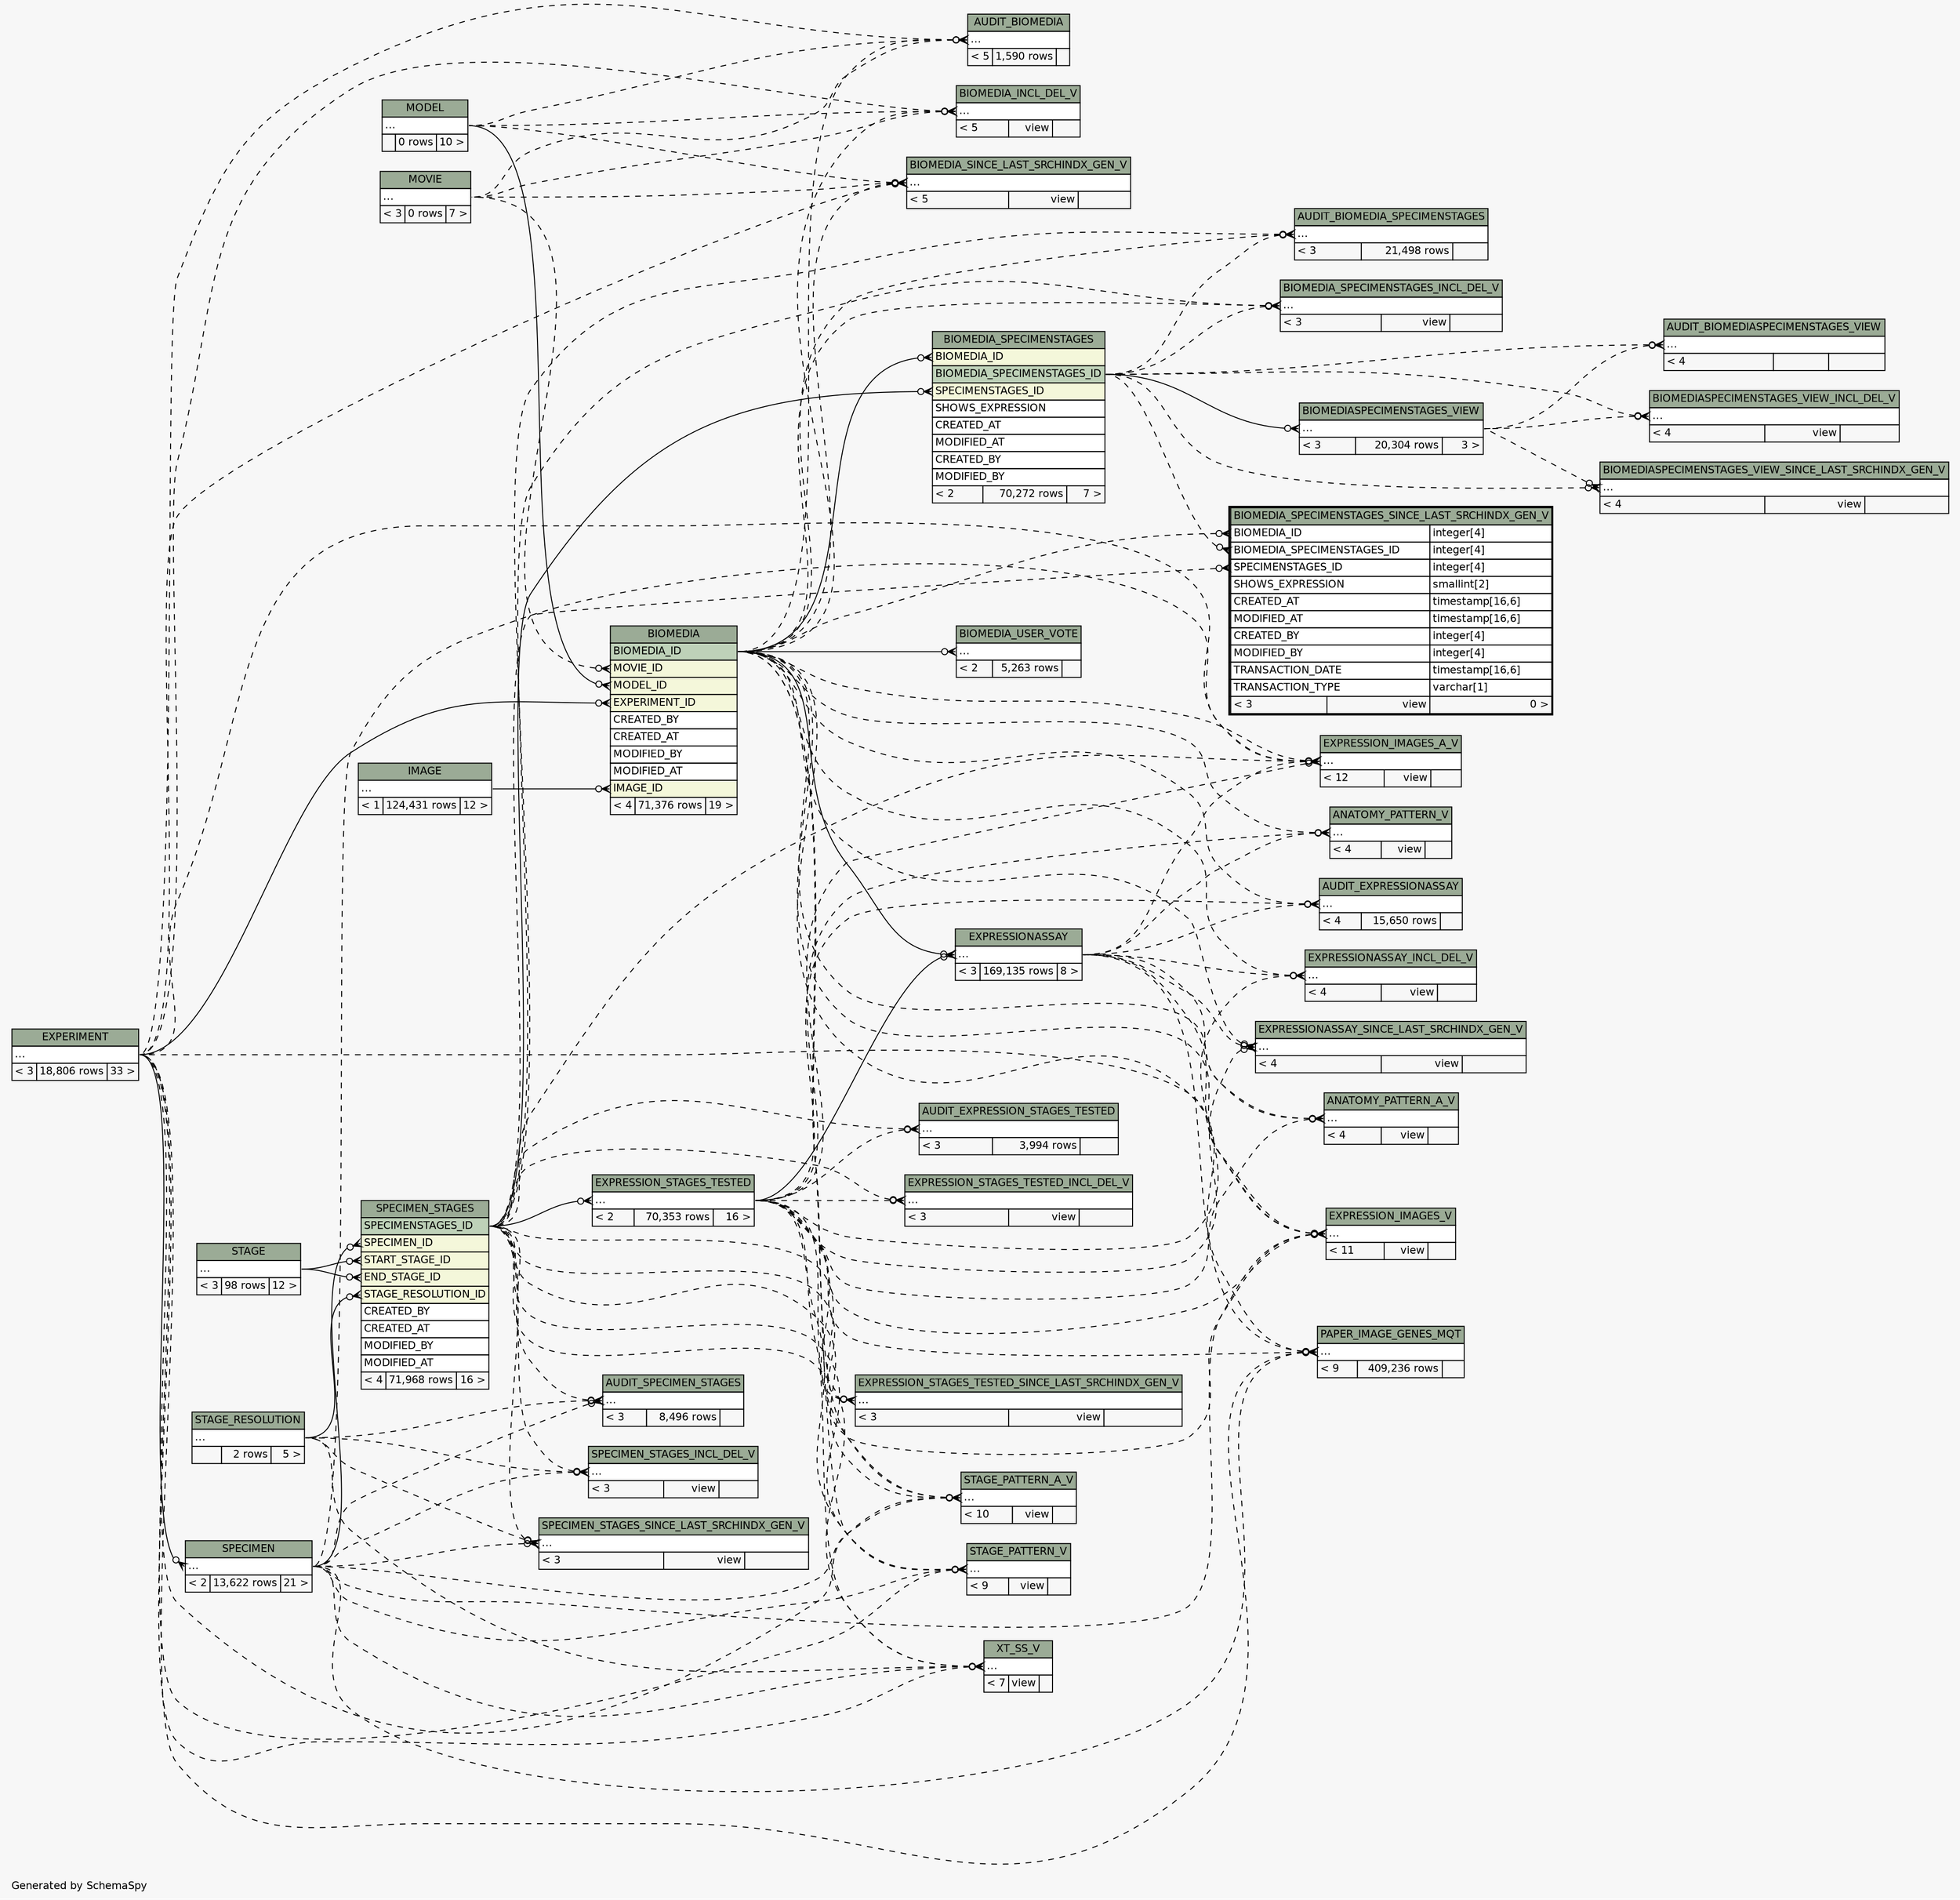 // dot 2.38.0 on Windows 10 10.0
// SchemaSpy rev Unknown
digraph "impliedTwoDegreesRelationshipsDiagram" {
  graph [
    rankdir="RL"
    bgcolor="#f7f7f7"
    label="\nGenerated by SchemaSpy"
    labeljust="l"
    nodesep="0.18"
    ranksep="0.46"
    fontname="Helvetica"
    fontsize="11"
  ];
  node [
    fontname="Helvetica"
    fontsize="11"
    shape="plaintext"
  ];
  edge [
    arrowsize="0.8"
  ];
  "ANATOMY_PATTERN_A_V":"elipses":w -> "BIOMEDIA":"BIOMEDIA_ID":e [arrowhead=none dir=back arrowtail=crowodot style=dashed];
  "ANATOMY_PATTERN_A_V":"elipses":w -> "EXPRESSIONASSAY":"elipses":e [arrowhead=none dir=back arrowtail=crowodot style=dashed];
  "ANATOMY_PATTERN_A_V":"elipses":w -> "EXPRESSION_STAGES_TESTED":"elipses":e [arrowhead=none dir=back arrowtail=crowodot style=dashed];
  "ANATOMY_PATTERN_V":"elipses":w -> "BIOMEDIA":"BIOMEDIA_ID":e [arrowhead=none dir=back arrowtail=crowodot style=dashed];
  "ANATOMY_PATTERN_V":"elipses":w -> "EXPRESSIONASSAY":"elipses":e [arrowhead=none dir=back arrowtail=crowodot style=dashed];
  "ANATOMY_PATTERN_V":"elipses":w -> "EXPRESSION_STAGES_TESTED":"elipses":e [arrowhead=none dir=back arrowtail=crowodot style=dashed];
  "AUDIT_BIOMEDIA":"elipses":w -> "BIOMEDIA":"BIOMEDIA_ID":e [arrowhead=none dir=back arrowtail=crowodot style=dashed];
  "AUDIT_BIOMEDIA":"elipses":w -> "EXPERIMENT":"elipses":e [arrowhead=none dir=back arrowtail=crowodot style=dashed];
  "AUDIT_BIOMEDIA":"elipses":w -> "MODEL":"elipses":e [arrowhead=none dir=back arrowtail=crowodot style=dashed];
  "AUDIT_BIOMEDIA":"elipses":w -> "MOVIE":"elipses":e [arrowhead=none dir=back arrowtail=crowodot style=dashed];
  "AUDIT_BIOMEDIA_SPECIMENSTAGES":"elipses":w -> "BIOMEDIA":"BIOMEDIA_ID":e [arrowhead=none dir=back arrowtail=crowodot style=dashed];
  "AUDIT_BIOMEDIA_SPECIMENSTAGES":"elipses":w -> "BIOMEDIA_SPECIMENSTAGES":"BIOMEDIA_SPECIMENSTAGES_ID":e [arrowhead=none dir=back arrowtail=crowodot style=dashed];
  "AUDIT_BIOMEDIA_SPECIMENSTAGES":"elipses":w -> "SPECIMEN_STAGES":"SPECIMENSTAGES_ID":e [arrowhead=none dir=back arrowtail=crowodot style=dashed];
  "AUDIT_BIOMEDIASPECIMENSTAGES_VIEW":"elipses":w -> "BIOMEDIA_SPECIMENSTAGES":"BIOMEDIA_SPECIMENSTAGES_ID":e [arrowhead=none dir=back arrowtail=crowodot style=dashed];
  "AUDIT_BIOMEDIASPECIMENSTAGES_VIEW":"elipses":w -> "BIOMEDIASPECIMENSTAGES_VIEW":"elipses":e [arrowhead=none dir=back arrowtail=crowodot style=dashed];
  "AUDIT_EXPRESSION_STAGES_TESTED":"elipses":w -> "EXPRESSION_STAGES_TESTED":"elipses":e [arrowhead=none dir=back arrowtail=crowodot style=dashed];
  "AUDIT_EXPRESSION_STAGES_TESTED":"elipses":w -> "SPECIMEN_STAGES":"SPECIMENSTAGES_ID":e [arrowhead=none dir=back arrowtail=crowodot style=dashed];
  "AUDIT_EXPRESSIONASSAY":"elipses":w -> "BIOMEDIA":"BIOMEDIA_ID":e [arrowhead=none dir=back arrowtail=crowodot style=dashed];
  "AUDIT_EXPRESSIONASSAY":"elipses":w -> "EXPRESSIONASSAY":"elipses":e [arrowhead=none dir=back arrowtail=crowodot style=dashed];
  "AUDIT_EXPRESSIONASSAY":"elipses":w -> "EXPRESSION_STAGES_TESTED":"elipses":e [arrowhead=none dir=back arrowtail=crowodot style=dashed];
  "AUDIT_SPECIMEN_STAGES":"elipses":w -> "SPECIMEN":"elipses":e [arrowhead=none dir=back arrowtail=crowodot style=dashed];
  "AUDIT_SPECIMEN_STAGES":"elipses":w -> "SPECIMEN_STAGES":"SPECIMENSTAGES_ID":e [arrowhead=none dir=back arrowtail=crowodot style=dashed];
  "AUDIT_SPECIMEN_STAGES":"elipses":w -> "STAGE_RESOLUTION":"elipses":e [arrowhead=none dir=back arrowtail=crowodot style=dashed];
  "BIOMEDIA":"EXPERIMENT_ID":w -> "EXPERIMENT":"elipses":e [arrowhead=none dir=back arrowtail=crowodot];
  "BIOMEDIA":"IMAGE_ID":w -> "IMAGE":"elipses":e [arrowhead=none dir=back arrowtail=crowodot];
  "BIOMEDIA":"MODEL_ID":w -> "MODEL":"elipses":e [arrowhead=none dir=back arrowtail=crowodot];
  "BIOMEDIA":"MOVIE_ID":w -> "MOVIE":"elipses":e [arrowhead=none dir=back arrowtail=crowodot style=dashed];
  "BIOMEDIA_INCL_DEL_V":"elipses":w -> "BIOMEDIA":"BIOMEDIA_ID":e [arrowhead=none dir=back arrowtail=crowodot style=dashed];
  "BIOMEDIA_INCL_DEL_V":"elipses":w -> "EXPERIMENT":"elipses":e [arrowhead=none dir=back arrowtail=crowodot style=dashed];
  "BIOMEDIA_INCL_DEL_V":"elipses":w -> "MODEL":"elipses":e [arrowhead=none dir=back arrowtail=crowodot style=dashed];
  "BIOMEDIA_INCL_DEL_V":"elipses":w -> "MOVIE":"elipses":e [arrowhead=none dir=back arrowtail=crowodot style=dashed];
  "BIOMEDIA_SINCE_LAST_SRCHINDX_GEN_V":"elipses":w -> "BIOMEDIA":"BIOMEDIA_ID":e [arrowhead=none dir=back arrowtail=crowodot style=dashed];
  "BIOMEDIA_SINCE_LAST_SRCHINDX_GEN_V":"elipses":w -> "EXPERIMENT":"elipses":e [arrowhead=none dir=back arrowtail=crowodot style=dashed];
  "BIOMEDIA_SINCE_LAST_SRCHINDX_GEN_V":"elipses":w -> "MODEL":"elipses":e [arrowhead=none dir=back arrowtail=crowodot style=dashed];
  "BIOMEDIA_SINCE_LAST_SRCHINDX_GEN_V":"elipses":w -> "MOVIE":"elipses":e [arrowhead=none dir=back arrowtail=crowodot style=dashed];
  "BIOMEDIA_SPECIMENSTAGES":"BIOMEDIA_ID":w -> "BIOMEDIA":"BIOMEDIA_ID":e [arrowhead=none dir=back arrowtail=crowodot];
  "BIOMEDIA_SPECIMENSTAGES":"SPECIMENSTAGES_ID":w -> "SPECIMEN_STAGES":"SPECIMENSTAGES_ID":e [arrowhead=none dir=back arrowtail=crowodot];
  "BIOMEDIA_SPECIMENSTAGES_INCL_DEL_V":"elipses":w -> "BIOMEDIA":"BIOMEDIA_ID":e [arrowhead=none dir=back arrowtail=crowodot style=dashed];
  "BIOMEDIA_SPECIMENSTAGES_INCL_DEL_V":"elipses":w -> "BIOMEDIA_SPECIMENSTAGES":"BIOMEDIA_SPECIMENSTAGES_ID":e [arrowhead=none dir=back arrowtail=crowodot style=dashed];
  "BIOMEDIA_SPECIMENSTAGES_INCL_DEL_V":"elipses":w -> "SPECIMEN_STAGES":"SPECIMENSTAGES_ID":e [arrowhead=none dir=back arrowtail=crowodot style=dashed];
  "BIOMEDIA_SPECIMENSTAGES_SINCE_LAST_SRCHINDX_GEN_V":"BIOMEDIA_ID":w -> "BIOMEDIA":"BIOMEDIA_ID":e [arrowhead=none dir=back arrowtail=crowodot style=dashed];
  "BIOMEDIA_SPECIMENSTAGES_SINCE_LAST_SRCHINDX_GEN_V":"BIOMEDIA_SPECIMENSTAGES_ID":w -> "BIOMEDIA_SPECIMENSTAGES":"BIOMEDIA_SPECIMENSTAGES_ID":e [arrowhead=none dir=back arrowtail=crowodot style=dashed];
  "BIOMEDIA_SPECIMENSTAGES_SINCE_LAST_SRCHINDX_GEN_V":"SPECIMENSTAGES_ID":w -> "SPECIMEN_STAGES":"SPECIMENSTAGES_ID":e [arrowhead=none dir=back arrowtail=crowodot style=dashed];
  "BIOMEDIA_USER_VOTE":"elipses":w -> "BIOMEDIA":"BIOMEDIA_ID":e [arrowhead=none dir=back arrowtail=crowodot];
  "BIOMEDIASPECIMENSTAGES_VIEW":"elipses":w -> "BIOMEDIA_SPECIMENSTAGES":"BIOMEDIA_SPECIMENSTAGES_ID":e [arrowhead=none dir=back arrowtail=crowodot];
  "BIOMEDIASPECIMENSTAGES_VIEW_INCL_DEL_V":"elipses":w -> "BIOMEDIA_SPECIMENSTAGES":"BIOMEDIA_SPECIMENSTAGES_ID":e [arrowhead=none dir=back arrowtail=crowodot style=dashed];
  "BIOMEDIASPECIMENSTAGES_VIEW_INCL_DEL_V":"elipses":w -> "BIOMEDIASPECIMENSTAGES_VIEW":"elipses":e [arrowhead=none dir=back arrowtail=crowodot style=dashed];
  "BIOMEDIASPECIMENSTAGES_VIEW_SINCE_LAST_SRCHINDX_GEN_V":"elipses":w -> "BIOMEDIA_SPECIMENSTAGES":"BIOMEDIA_SPECIMENSTAGES_ID":e [arrowhead=none dir=back arrowtail=crowodot style=dashed];
  "BIOMEDIASPECIMENSTAGES_VIEW_SINCE_LAST_SRCHINDX_GEN_V":"elipses":w -> "BIOMEDIASPECIMENSTAGES_VIEW":"elipses":e [arrowhead=none dir=back arrowtail=crowodot style=dashed];
  "EXPRESSION_IMAGES_A_V":"elipses":w -> "BIOMEDIA":"BIOMEDIA_ID":e [arrowhead=none dir=back arrowtail=crowodot style=dashed];
  "EXPRESSION_IMAGES_A_V":"elipses":w -> "EXPERIMENT":"elipses":e [arrowhead=none dir=back arrowtail=crowodot style=dashed];
  "EXPRESSION_IMAGES_A_V":"elipses":w -> "EXPRESSIONASSAY":"elipses":e [arrowhead=none dir=back arrowtail=crowodot style=dashed];
  "EXPRESSION_IMAGES_A_V":"elipses":w -> "EXPRESSION_STAGES_TESTED":"elipses":e [arrowhead=none dir=back arrowtail=crowodot style=dashed];
  "EXPRESSION_IMAGES_A_V":"elipses":w -> "SPECIMEN":"elipses":e [arrowhead=none dir=back arrowtail=crowodot style=dashed];
  "EXPRESSION_IMAGES_A_V":"elipses":w -> "SPECIMEN_STAGES":"SPECIMENSTAGES_ID":e [arrowhead=none dir=back arrowtail=crowodot style=dashed];
  "EXPRESSION_IMAGES_V":"elipses":w -> "BIOMEDIA":"BIOMEDIA_ID":e [arrowhead=none dir=back arrowtail=crowodot style=dashed];
  "EXPRESSION_IMAGES_V":"elipses":w -> "EXPERIMENT":"elipses":e [arrowhead=none dir=back arrowtail=crowodot style=dashed];
  "EXPRESSION_IMAGES_V":"elipses":w -> "EXPRESSIONASSAY":"elipses":e [arrowhead=none dir=back arrowtail=crowodot style=dashed];
  "EXPRESSION_IMAGES_V":"elipses":w -> "EXPRESSION_STAGES_TESTED":"elipses":e [arrowhead=none dir=back arrowtail=crowodot style=dashed];
  "EXPRESSION_IMAGES_V":"elipses":w -> "SPECIMEN":"elipses":e [arrowhead=none dir=back arrowtail=crowodot style=dashed];
  "EXPRESSION_IMAGES_V":"elipses":w -> "SPECIMEN_STAGES":"SPECIMENSTAGES_ID":e [arrowhead=none dir=back arrowtail=crowodot style=dashed];
  "EXPRESSION_STAGES_TESTED":"elipses":w -> "SPECIMEN_STAGES":"SPECIMENSTAGES_ID":e [arrowhead=none dir=back arrowtail=crowodot];
  "EXPRESSION_STAGES_TESTED_INCL_DEL_V":"elipses":w -> "EXPRESSION_STAGES_TESTED":"elipses":e [arrowhead=none dir=back arrowtail=crowodot style=dashed];
  "EXPRESSION_STAGES_TESTED_INCL_DEL_V":"elipses":w -> "SPECIMEN_STAGES":"SPECIMENSTAGES_ID":e [arrowhead=none dir=back arrowtail=crowodot style=dashed];
  "EXPRESSION_STAGES_TESTED_SINCE_LAST_SRCHINDX_GEN_V":"elipses":w -> "EXPRESSION_STAGES_TESTED":"elipses":e [arrowhead=none dir=back arrowtail=crowodot style=dashed];
  "EXPRESSION_STAGES_TESTED_SINCE_LAST_SRCHINDX_GEN_V":"elipses":w -> "SPECIMEN_STAGES":"SPECIMENSTAGES_ID":e [arrowhead=none dir=back arrowtail=crowodot style=dashed];
  "EXPRESSIONASSAY":"elipses":w -> "BIOMEDIA":"BIOMEDIA_ID":e [arrowhead=none dir=back arrowtail=crowodot];
  "EXPRESSIONASSAY":"elipses":w -> "EXPRESSION_STAGES_TESTED":"elipses":e [arrowhead=none dir=back arrowtail=crowodot];
  "EXPRESSIONASSAY_INCL_DEL_V":"elipses":w -> "BIOMEDIA":"BIOMEDIA_ID":e [arrowhead=none dir=back arrowtail=crowodot style=dashed];
  "EXPRESSIONASSAY_INCL_DEL_V":"elipses":w -> "EXPRESSIONASSAY":"elipses":e [arrowhead=none dir=back arrowtail=crowodot style=dashed];
  "EXPRESSIONASSAY_INCL_DEL_V":"elipses":w -> "EXPRESSION_STAGES_TESTED":"elipses":e [arrowhead=none dir=back arrowtail=crowodot style=dashed];
  "EXPRESSIONASSAY_SINCE_LAST_SRCHINDX_GEN_V":"elipses":w -> "BIOMEDIA":"BIOMEDIA_ID":e [arrowhead=none dir=back arrowtail=crowodot style=dashed];
  "EXPRESSIONASSAY_SINCE_LAST_SRCHINDX_GEN_V":"elipses":w -> "EXPRESSIONASSAY":"elipses":e [arrowhead=none dir=back arrowtail=crowodot style=dashed];
  "EXPRESSIONASSAY_SINCE_LAST_SRCHINDX_GEN_V":"elipses":w -> "EXPRESSION_STAGES_TESTED":"elipses":e [arrowhead=none dir=back arrowtail=crowodot style=dashed];
  "PAPER_IMAGE_GENES_MQT":"elipses":w -> "BIOMEDIA":"BIOMEDIA_ID":e [arrowhead=none dir=back arrowtail=crowodot style=dashed];
  "PAPER_IMAGE_GENES_MQT":"elipses":w -> "EXPERIMENT":"elipses":e [arrowhead=none dir=back arrowtail=crowodot style=dashed];
  "PAPER_IMAGE_GENES_MQT":"elipses":w -> "EXPRESSIONASSAY":"elipses":e [arrowhead=none dir=back arrowtail=crowodot style=dashed];
  "PAPER_IMAGE_GENES_MQT":"elipses":w -> "EXPRESSION_STAGES_TESTED":"elipses":e [arrowhead=none dir=back arrowtail=crowodot style=dashed];
  "PAPER_IMAGE_GENES_MQT":"elipses":w -> "SPECIMEN":"elipses":e [arrowhead=none dir=back arrowtail=crowodot style=dashed];
  "SPECIMEN":"elipses":w -> "EXPERIMENT":"elipses":e [arrowhead=none dir=back arrowtail=crowodot];
  "SPECIMEN_STAGES":"END_STAGE_ID":w -> "STAGE":"elipses":e [arrowhead=none dir=back arrowtail=crowodot];
  "SPECIMEN_STAGES":"SPECIMEN_ID":w -> "SPECIMEN":"elipses":e [arrowhead=none dir=back arrowtail=crowodot];
  "SPECIMEN_STAGES":"STAGE_RESOLUTION_ID":w -> "STAGE_RESOLUTION":"elipses":e [arrowhead=none dir=back arrowtail=crowodot];
  "SPECIMEN_STAGES":"START_STAGE_ID":w -> "STAGE":"elipses":e [arrowhead=none dir=back arrowtail=crowodot];
  "SPECIMEN_STAGES_INCL_DEL_V":"elipses":w -> "SPECIMEN":"elipses":e [arrowhead=none dir=back arrowtail=crowodot style=dashed];
  "SPECIMEN_STAGES_INCL_DEL_V":"elipses":w -> "SPECIMEN_STAGES":"SPECIMENSTAGES_ID":e [arrowhead=none dir=back arrowtail=crowodot style=dashed];
  "SPECIMEN_STAGES_INCL_DEL_V":"elipses":w -> "STAGE_RESOLUTION":"elipses":e [arrowhead=none dir=back arrowtail=crowodot style=dashed];
  "SPECIMEN_STAGES_SINCE_LAST_SRCHINDX_GEN_V":"elipses":w -> "SPECIMEN":"elipses":e [arrowhead=none dir=back arrowtail=crowodot style=dashed];
  "SPECIMEN_STAGES_SINCE_LAST_SRCHINDX_GEN_V":"elipses":w -> "SPECIMEN_STAGES":"SPECIMENSTAGES_ID":e [arrowhead=none dir=back arrowtail=crowodot style=dashed];
  "SPECIMEN_STAGES_SINCE_LAST_SRCHINDX_GEN_V":"elipses":w -> "STAGE_RESOLUTION":"elipses":e [arrowhead=none dir=back arrowtail=crowodot style=dashed];
  "STAGE_PATTERN_A_V":"elipses":w -> "BIOMEDIA":"BIOMEDIA_ID":e [arrowhead=none dir=back arrowtail=crowodot style=dashed];
  "STAGE_PATTERN_A_V":"elipses":w -> "EXPERIMENT":"elipses":e [arrowhead=none dir=back arrowtail=crowodot style=dashed];
  "STAGE_PATTERN_A_V":"elipses":w -> "EXPRESSION_STAGES_TESTED":"elipses":e [arrowhead=none dir=back arrowtail=crowodot style=dashed];
  "STAGE_PATTERN_A_V":"elipses":w -> "SPECIMEN":"elipses":e [arrowhead=none dir=back arrowtail=crowodot style=dashed];
  "STAGE_PATTERN_A_V":"elipses":w -> "SPECIMEN_STAGES":"SPECIMENSTAGES_ID":e [arrowhead=none dir=back arrowtail=crowodot style=dashed];
  "STAGE_PATTERN_V":"elipses":w -> "BIOMEDIA":"BIOMEDIA_ID":e [arrowhead=none dir=back arrowtail=crowodot style=dashed];
  "STAGE_PATTERN_V":"elipses":w -> "EXPERIMENT":"elipses":e [arrowhead=none dir=back arrowtail=crowodot style=dashed];
  "STAGE_PATTERN_V":"elipses":w -> "EXPRESSION_STAGES_TESTED":"elipses":e [arrowhead=none dir=back arrowtail=crowodot style=dashed];
  "STAGE_PATTERN_V":"elipses":w -> "SPECIMEN":"elipses":e [arrowhead=none dir=back arrowtail=crowodot style=dashed];
  "STAGE_PATTERN_V":"elipses":w -> "SPECIMEN_STAGES":"SPECIMENSTAGES_ID":e [arrowhead=none dir=back arrowtail=crowodot style=dashed];
  "XT_SS_V":"elipses":w -> "EXPERIMENT":"elipses":e [arrowhead=none dir=back arrowtail=crowodot style=dashed];
  "XT_SS_V":"elipses":w -> "EXPRESSION_STAGES_TESTED":"elipses":e [arrowhead=none dir=back arrowtail=crowodot style=dashed];
  "XT_SS_V":"elipses":w -> "SPECIMEN":"elipses":e [arrowhead=none dir=back arrowtail=crowodot style=dashed];
  "XT_SS_V":"elipses":w -> "SPECIMEN_STAGES":"SPECIMENSTAGES_ID":e [arrowhead=none dir=back arrowtail=crowodot style=dashed];
  "XT_SS_V":"elipses":w -> "STAGE_RESOLUTION":"elipses":e [arrowhead=none dir=back arrowtail=crowodot style=dashed];
  "ANATOMY_PATTERN_A_V" [
    label=<
    <TABLE BORDER="0" CELLBORDER="1" CELLSPACING="0" BGCOLOR="#ffffff">
      <TR><TD COLSPAN="3" BGCOLOR="#9bab96" ALIGN="CENTER">ANATOMY_PATTERN_A_V</TD></TR>
      <TR><TD PORT="elipses" COLSPAN="3" ALIGN="LEFT">...</TD></TR>
      <TR><TD ALIGN="LEFT" BGCOLOR="#f7f7f7">&lt; 4</TD><TD ALIGN="RIGHT" BGCOLOR="#f7f7f7">view</TD><TD ALIGN="RIGHT" BGCOLOR="#f7f7f7">  </TD></TR>
    </TABLE>>
    URL="ANATOMY_PATTERN_A_V.html"
    tooltip="ANATOMY_PATTERN_A_V"
  ];
  "ANATOMY_PATTERN_V" [
    label=<
    <TABLE BORDER="0" CELLBORDER="1" CELLSPACING="0" BGCOLOR="#ffffff">
      <TR><TD COLSPAN="3" BGCOLOR="#9bab96" ALIGN="CENTER">ANATOMY_PATTERN_V</TD></TR>
      <TR><TD PORT="elipses" COLSPAN="3" ALIGN="LEFT">...</TD></TR>
      <TR><TD ALIGN="LEFT" BGCOLOR="#f7f7f7">&lt; 4</TD><TD ALIGN="RIGHT" BGCOLOR="#f7f7f7">view</TD><TD ALIGN="RIGHT" BGCOLOR="#f7f7f7">  </TD></TR>
    </TABLE>>
    URL="ANATOMY_PATTERN_V.html"
    tooltip="ANATOMY_PATTERN_V"
  ];
  "AUDIT_BIOMEDIA" [
    label=<
    <TABLE BORDER="0" CELLBORDER="1" CELLSPACING="0" BGCOLOR="#ffffff">
      <TR><TD COLSPAN="3" BGCOLOR="#9bab96" ALIGN="CENTER">AUDIT_BIOMEDIA</TD></TR>
      <TR><TD PORT="elipses" COLSPAN="3" ALIGN="LEFT">...</TD></TR>
      <TR><TD ALIGN="LEFT" BGCOLOR="#f7f7f7">&lt; 5</TD><TD ALIGN="RIGHT" BGCOLOR="#f7f7f7">1,590 rows</TD><TD ALIGN="RIGHT" BGCOLOR="#f7f7f7">  </TD></TR>
    </TABLE>>
    URL="AUDIT_BIOMEDIA.html"
    tooltip="AUDIT_BIOMEDIA"
  ];
  "AUDIT_BIOMEDIA_SPECIMENSTAGES" [
    label=<
    <TABLE BORDER="0" CELLBORDER="1" CELLSPACING="0" BGCOLOR="#ffffff">
      <TR><TD COLSPAN="3" BGCOLOR="#9bab96" ALIGN="CENTER">AUDIT_BIOMEDIA_SPECIMENSTAGES</TD></TR>
      <TR><TD PORT="elipses" COLSPAN="3" ALIGN="LEFT">...</TD></TR>
      <TR><TD ALIGN="LEFT" BGCOLOR="#f7f7f7">&lt; 3</TD><TD ALIGN="RIGHT" BGCOLOR="#f7f7f7">21,498 rows</TD><TD ALIGN="RIGHT" BGCOLOR="#f7f7f7">  </TD></TR>
    </TABLE>>
    URL="AUDIT_BIOMEDIA_SPECIMENSTAGES.html"
    tooltip="AUDIT_BIOMEDIA_SPECIMENSTAGES"
  ];
  "AUDIT_BIOMEDIASPECIMENSTAGES_VIEW" [
    label=<
    <TABLE BORDER="0" CELLBORDER="1" CELLSPACING="0" BGCOLOR="#ffffff">
      <TR><TD COLSPAN="3" BGCOLOR="#9bab96" ALIGN="CENTER">AUDIT_BIOMEDIASPECIMENSTAGES_VIEW</TD></TR>
      <TR><TD PORT="elipses" COLSPAN="3" ALIGN="LEFT">...</TD></TR>
      <TR><TD ALIGN="LEFT" BGCOLOR="#f7f7f7">&lt; 4</TD><TD ALIGN="RIGHT" BGCOLOR="#f7f7f7">  </TD><TD ALIGN="RIGHT" BGCOLOR="#f7f7f7">  </TD></TR>
    </TABLE>>
    URL="AUDIT_BIOMEDIASPECIMENSTAGES_VIEW.html"
    tooltip="AUDIT_BIOMEDIASPECIMENSTAGES_VIEW"
  ];
  "AUDIT_EXPRESSION_STAGES_TESTED" [
    label=<
    <TABLE BORDER="0" CELLBORDER="1" CELLSPACING="0" BGCOLOR="#ffffff">
      <TR><TD COLSPAN="3" BGCOLOR="#9bab96" ALIGN="CENTER">AUDIT_EXPRESSION_STAGES_TESTED</TD></TR>
      <TR><TD PORT="elipses" COLSPAN="3" ALIGN="LEFT">...</TD></TR>
      <TR><TD ALIGN="LEFT" BGCOLOR="#f7f7f7">&lt; 3</TD><TD ALIGN="RIGHT" BGCOLOR="#f7f7f7">3,994 rows</TD><TD ALIGN="RIGHT" BGCOLOR="#f7f7f7">  </TD></TR>
    </TABLE>>
    URL="AUDIT_EXPRESSION_STAGES_TESTED.html"
    tooltip="AUDIT_EXPRESSION_STAGES_TESTED"
  ];
  "AUDIT_EXPRESSIONASSAY" [
    label=<
    <TABLE BORDER="0" CELLBORDER="1" CELLSPACING="0" BGCOLOR="#ffffff">
      <TR><TD COLSPAN="3" BGCOLOR="#9bab96" ALIGN="CENTER">AUDIT_EXPRESSIONASSAY</TD></TR>
      <TR><TD PORT="elipses" COLSPAN="3" ALIGN="LEFT">...</TD></TR>
      <TR><TD ALIGN="LEFT" BGCOLOR="#f7f7f7">&lt; 4</TD><TD ALIGN="RIGHT" BGCOLOR="#f7f7f7">15,650 rows</TD><TD ALIGN="RIGHT" BGCOLOR="#f7f7f7">  </TD></TR>
    </TABLE>>
    URL="AUDIT_EXPRESSIONASSAY.html"
    tooltip="AUDIT_EXPRESSIONASSAY"
  ];
  "AUDIT_SPECIMEN_STAGES" [
    label=<
    <TABLE BORDER="0" CELLBORDER="1" CELLSPACING="0" BGCOLOR="#ffffff">
      <TR><TD COLSPAN="3" BGCOLOR="#9bab96" ALIGN="CENTER">AUDIT_SPECIMEN_STAGES</TD></TR>
      <TR><TD PORT="elipses" COLSPAN="3" ALIGN="LEFT">...</TD></TR>
      <TR><TD ALIGN="LEFT" BGCOLOR="#f7f7f7">&lt; 3</TD><TD ALIGN="RIGHT" BGCOLOR="#f7f7f7">8,496 rows</TD><TD ALIGN="RIGHT" BGCOLOR="#f7f7f7">  </TD></TR>
    </TABLE>>
    URL="AUDIT_SPECIMEN_STAGES.html"
    tooltip="AUDIT_SPECIMEN_STAGES"
  ];
  "BIOMEDIA" [
    label=<
    <TABLE BORDER="0" CELLBORDER="1" CELLSPACING="0" BGCOLOR="#ffffff">
      <TR><TD COLSPAN="3" BGCOLOR="#9bab96" ALIGN="CENTER">BIOMEDIA</TD></TR>
      <TR><TD PORT="BIOMEDIA_ID" COLSPAN="3" BGCOLOR="#bed1b8" ALIGN="LEFT">BIOMEDIA_ID</TD></TR>
      <TR><TD PORT="MOVIE_ID" COLSPAN="3" BGCOLOR="#f4f7da" ALIGN="LEFT">MOVIE_ID</TD></TR>
      <TR><TD PORT="MODEL_ID" COLSPAN="3" BGCOLOR="#f4f7da" ALIGN="LEFT">MODEL_ID</TD></TR>
      <TR><TD PORT="EXPERIMENT_ID" COLSPAN="3" BGCOLOR="#f4f7da" ALIGN="LEFT">EXPERIMENT_ID</TD></TR>
      <TR><TD PORT="CREATED_BY" COLSPAN="3" ALIGN="LEFT">CREATED_BY</TD></TR>
      <TR><TD PORT="CREATED_AT" COLSPAN="3" ALIGN="LEFT">CREATED_AT</TD></TR>
      <TR><TD PORT="MODIFIED_BY" COLSPAN="3" ALIGN="LEFT">MODIFIED_BY</TD></TR>
      <TR><TD PORT="MODIFIED_AT" COLSPAN="3" ALIGN="LEFT">MODIFIED_AT</TD></TR>
      <TR><TD PORT="IMAGE_ID" COLSPAN="3" BGCOLOR="#f4f7da" ALIGN="LEFT">IMAGE_ID</TD></TR>
      <TR><TD ALIGN="LEFT" BGCOLOR="#f7f7f7">&lt; 4</TD><TD ALIGN="RIGHT" BGCOLOR="#f7f7f7">71,376 rows</TD><TD ALIGN="RIGHT" BGCOLOR="#f7f7f7">19 &gt;</TD></TR>
    </TABLE>>
    URL="BIOMEDIA.html"
    tooltip="BIOMEDIA"
  ];
  "BIOMEDIA_INCL_DEL_V" [
    label=<
    <TABLE BORDER="0" CELLBORDER="1" CELLSPACING="0" BGCOLOR="#ffffff">
      <TR><TD COLSPAN="3" BGCOLOR="#9bab96" ALIGN="CENTER">BIOMEDIA_INCL_DEL_V</TD></TR>
      <TR><TD PORT="elipses" COLSPAN="3" ALIGN="LEFT">...</TD></TR>
      <TR><TD ALIGN="LEFT" BGCOLOR="#f7f7f7">&lt; 5</TD><TD ALIGN="RIGHT" BGCOLOR="#f7f7f7">view</TD><TD ALIGN="RIGHT" BGCOLOR="#f7f7f7">  </TD></TR>
    </TABLE>>
    URL="BIOMEDIA_INCL_DEL_V.html"
    tooltip="BIOMEDIA_INCL_DEL_V"
  ];
  "BIOMEDIA_SINCE_LAST_SRCHINDX_GEN_V" [
    label=<
    <TABLE BORDER="0" CELLBORDER="1" CELLSPACING="0" BGCOLOR="#ffffff">
      <TR><TD COLSPAN="3" BGCOLOR="#9bab96" ALIGN="CENTER">BIOMEDIA_SINCE_LAST_SRCHINDX_GEN_V</TD></TR>
      <TR><TD PORT="elipses" COLSPAN="3" ALIGN="LEFT">...</TD></TR>
      <TR><TD ALIGN="LEFT" BGCOLOR="#f7f7f7">&lt; 5</TD><TD ALIGN="RIGHT" BGCOLOR="#f7f7f7">view</TD><TD ALIGN="RIGHT" BGCOLOR="#f7f7f7">  </TD></TR>
    </TABLE>>
    URL="BIOMEDIA_SINCE_LAST_SRCHINDX_GEN_V.html"
    tooltip="BIOMEDIA_SINCE_LAST_SRCHINDX_GEN_V"
  ];
  "BIOMEDIA_SPECIMENSTAGES" [
    label=<
    <TABLE BORDER="0" CELLBORDER="1" CELLSPACING="0" BGCOLOR="#ffffff">
      <TR><TD COLSPAN="3" BGCOLOR="#9bab96" ALIGN="CENTER">BIOMEDIA_SPECIMENSTAGES</TD></TR>
      <TR><TD PORT="BIOMEDIA_ID" COLSPAN="3" BGCOLOR="#f4f7da" ALIGN="LEFT">BIOMEDIA_ID</TD></TR>
      <TR><TD PORT="BIOMEDIA_SPECIMENSTAGES_ID" COLSPAN="3" BGCOLOR="#bed1b8" ALIGN="LEFT">BIOMEDIA_SPECIMENSTAGES_ID</TD></TR>
      <TR><TD PORT="SPECIMENSTAGES_ID" COLSPAN="3" BGCOLOR="#f4f7da" ALIGN="LEFT">SPECIMENSTAGES_ID</TD></TR>
      <TR><TD PORT="SHOWS_EXPRESSION" COLSPAN="3" ALIGN="LEFT">SHOWS_EXPRESSION</TD></TR>
      <TR><TD PORT="CREATED_AT" COLSPAN="3" ALIGN="LEFT">CREATED_AT</TD></TR>
      <TR><TD PORT="MODIFIED_AT" COLSPAN="3" ALIGN="LEFT">MODIFIED_AT</TD></TR>
      <TR><TD PORT="CREATED_BY" COLSPAN="3" ALIGN="LEFT">CREATED_BY</TD></TR>
      <TR><TD PORT="MODIFIED_BY" COLSPAN="3" ALIGN="LEFT">MODIFIED_BY</TD></TR>
      <TR><TD ALIGN="LEFT" BGCOLOR="#f7f7f7">&lt; 2</TD><TD ALIGN="RIGHT" BGCOLOR="#f7f7f7">70,272 rows</TD><TD ALIGN="RIGHT" BGCOLOR="#f7f7f7">7 &gt;</TD></TR>
    </TABLE>>
    URL="BIOMEDIA_SPECIMENSTAGES.html"
    tooltip="BIOMEDIA_SPECIMENSTAGES"
  ];
  "BIOMEDIA_SPECIMENSTAGES_INCL_DEL_V" [
    label=<
    <TABLE BORDER="0" CELLBORDER="1" CELLSPACING="0" BGCOLOR="#ffffff">
      <TR><TD COLSPAN="3" BGCOLOR="#9bab96" ALIGN="CENTER">BIOMEDIA_SPECIMENSTAGES_INCL_DEL_V</TD></TR>
      <TR><TD PORT="elipses" COLSPAN="3" ALIGN="LEFT">...</TD></TR>
      <TR><TD ALIGN="LEFT" BGCOLOR="#f7f7f7">&lt; 3</TD><TD ALIGN="RIGHT" BGCOLOR="#f7f7f7">view</TD><TD ALIGN="RIGHT" BGCOLOR="#f7f7f7">  </TD></TR>
    </TABLE>>
    URL="BIOMEDIA_SPECIMENSTAGES_INCL_DEL_V.html"
    tooltip="BIOMEDIA_SPECIMENSTAGES_INCL_DEL_V"
  ];
  "BIOMEDIA_SPECIMENSTAGES_SINCE_LAST_SRCHINDX_GEN_V" [
    label=<
    <TABLE BORDER="2" CELLBORDER="1" CELLSPACING="0" BGCOLOR="#ffffff">
      <TR><TD COLSPAN="3" BGCOLOR="#9bab96" ALIGN="CENTER">BIOMEDIA_SPECIMENSTAGES_SINCE_LAST_SRCHINDX_GEN_V</TD></TR>
      <TR><TD PORT="BIOMEDIA_ID" COLSPAN="2" ALIGN="LEFT">BIOMEDIA_ID</TD><TD PORT="BIOMEDIA_ID.type" ALIGN="LEFT">integer[4]</TD></TR>
      <TR><TD PORT="BIOMEDIA_SPECIMENSTAGES_ID" COLSPAN="2" ALIGN="LEFT">BIOMEDIA_SPECIMENSTAGES_ID</TD><TD PORT="BIOMEDIA_SPECIMENSTAGES_ID.type" ALIGN="LEFT">integer[4]</TD></TR>
      <TR><TD PORT="SPECIMENSTAGES_ID" COLSPAN="2" ALIGN="LEFT">SPECIMENSTAGES_ID</TD><TD PORT="SPECIMENSTAGES_ID.type" ALIGN="LEFT">integer[4]</TD></TR>
      <TR><TD PORT="SHOWS_EXPRESSION" COLSPAN="2" ALIGN="LEFT">SHOWS_EXPRESSION</TD><TD PORT="SHOWS_EXPRESSION.type" ALIGN="LEFT">smallint[2]</TD></TR>
      <TR><TD PORT="CREATED_AT" COLSPAN="2" ALIGN="LEFT">CREATED_AT</TD><TD PORT="CREATED_AT.type" ALIGN="LEFT">timestamp[16,6]</TD></TR>
      <TR><TD PORT="MODIFIED_AT" COLSPAN="2" ALIGN="LEFT">MODIFIED_AT</TD><TD PORT="MODIFIED_AT.type" ALIGN="LEFT">timestamp[16,6]</TD></TR>
      <TR><TD PORT="CREATED_BY" COLSPAN="2" ALIGN="LEFT">CREATED_BY</TD><TD PORT="CREATED_BY.type" ALIGN="LEFT">integer[4]</TD></TR>
      <TR><TD PORT="MODIFIED_BY" COLSPAN="2" ALIGN="LEFT">MODIFIED_BY</TD><TD PORT="MODIFIED_BY.type" ALIGN="LEFT">integer[4]</TD></TR>
      <TR><TD PORT="TRANSACTION_DATE" COLSPAN="2" ALIGN="LEFT">TRANSACTION_DATE</TD><TD PORT="TRANSACTION_DATE.type" ALIGN="LEFT">timestamp[16,6]</TD></TR>
      <TR><TD PORT="TRANSACTION_TYPE" COLSPAN="2" ALIGN="LEFT">TRANSACTION_TYPE</TD><TD PORT="TRANSACTION_TYPE.type" ALIGN="LEFT">varchar[1]</TD></TR>
      <TR><TD ALIGN="LEFT" BGCOLOR="#f7f7f7">&lt; 3</TD><TD ALIGN="RIGHT" BGCOLOR="#f7f7f7">view</TD><TD ALIGN="RIGHT" BGCOLOR="#f7f7f7">0 &gt;</TD></TR>
    </TABLE>>
    URL="BIOMEDIA_SPECIMENSTAGES_SINCE_LAST_SRCHINDX_GEN_V.html"
    tooltip="BIOMEDIA_SPECIMENSTAGES_SINCE_LAST_SRCHINDX_GEN_V"
  ];
  "BIOMEDIA_USER_VOTE" [
    label=<
    <TABLE BORDER="0" CELLBORDER="1" CELLSPACING="0" BGCOLOR="#ffffff">
      <TR><TD COLSPAN="3" BGCOLOR="#9bab96" ALIGN="CENTER">BIOMEDIA_USER_VOTE</TD></TR>
      <TR><TD PORT="elipses" COLSPAN="3" ALIGN="LEFT">...</TD></TR>
      <TR><TD ALIGN="LEFT" BGCOLOR="#f7f7f7">&lt; 2</TD><TD ALIGN="RIGHT" BGCOLOR="#f7f7f7">5,263 rows</TD><TD ALIGN="RIGHT" BGCOLOR="#f7f7f7">  </TD></TR>
    </TABLE>>
    URL="BIOMEDIA_USER_VOTE.html"
    tooltip="BIOMEDIA_USER_VOTE"
  ];
  "BIOMEDIASPECIMENSTAGES_VIEW" [
    label=<
    <TABLE BORDER="0" CELLBORDER="1" CELLSPACING="0" BGCOLOR="#ffffff">
      <TR><TD COLSPAN="3" BGCOLOR="#9bab96" ALIGN="CENTER">BIOMEDIASPECIMENSTAGES_VIEW</TD></TR>
      <TR><TD PORT="elipses" COLSPAN="3" ALIGN="LEFT">...</TD></TR>
      <TR><TD ALIGN="LEFT" BGCOLOR="#f7f7f7">&lt; 3</TD><TD ALIGN="RIGHT" BGCOLOR="#f7f7f7">20,304 rows</TD><TD ALIGN="RIGHT" BGCOLOR="#f7f7f7">3 &gt;</TD></TR>
    </TABLE>>
    URL="BIOMEDIASPECIMENSTAGES_VIEW.html"
    tooltip="BIOMEDIASPECIMENSTAGES_VIEW"
  ];
  "BIOMEDIASPECIMENSTAGES_VIEW_INCL_DEL_V" [
    label=<
    <TABLE BORDER="0" CELLBORDER="1" CELLSPACING="0" BGCOLOR="#ffffff">
      <TR><TD COLSPAN="3" BGCOLOR="#9bab96" ALIGN="CENTER">BIOMEDIASPECIMENSTAGES_VIEW_INCL_DEL_V</TD></TR>
      <TR><TD PORT="elipses" COLSPAN="3" ALIGN="LEFT">...</TD></TR>
      <TR><TD ALIGN="LEFT" BGCOLOR="#f7f7f7">&lt; 4</TD><TD ALIGN="RIGHT" BGCOLOR="#f7f7f7">view</TD><TD ALIGN="RIGHT" BGCOLOR="#f7f7f7">  </TD></TR>
    </TABLE>>
    URL="BIOMEDIASPECIMENSTAGES_VIEW_INCL_DEL_V.html"
    tooltip="BIOMEDIASPECIMENSTAGES_VIEW_INCL_DEL_V"
  ];
  "BIOMEDIASPECIMENSTAGES_VIEW_SINCE_LAST_SRCHINDX_GEN_V" [
    label=<
    <TABLE BORDER="0" CELLBORDER="1" CELLSPACING="0" BGCOLOR="#ffffff">
      <TR><TD COLSPAN="3" BGCOLOR="#9bab96" ALIGN="CENTER">BIOMEDIASPECIMENSTAGES_VIEW_SINCE_LAST_SRCHINDX_GEN_V</TD></TR>
      <TR><TD PORT="elipses" COLSPAN="3" ALIGN="LEFT">...</TD></TR>
      <TR><TD ALIGN="LEFT" BGCOLOR="#f7f7f7">&lt; 4</TD><TD ALIGN="RIGHT" BGCOLOR="#f7f7f7">view</TD><TD ALIGN="RIGHT" BGCOLOR="#f7f7f7">  </TD></TR>
    </TABLE>>
    URL="BIOMEDIASPECIMENSTAGES_VIEW_SINCE_LAST_SRCHINDX_GEN_V.html"
    tooltip="BIOMEDIASPECIMENSTAGES_VIEW_SINCE_LAST_SRCHINDX_GEN_V"
  ];
  "EXPERIMENT" [
    label=<
    <TABLE BORDER="0" CELLBORDER="1" CELLSPACING="0" BGCOLOR="#ffffff">
      <TR><TD COLSPAN="3" BGCOLOR="#9bab96" ALIGN="CENTER">EXPERIMENT</TD></TR>
      <TR><TD PORT="elipses" COLSPAN="3" ALIGN="LEFT">...</TD></TR>
      <TR><TD ALIGN="LEFT" BGCOLOR="#f7f7f7">&lt; 3</TD><TD ALIGN="RIGHT" BGCOLOR="#f7f7f7">18,806 rows</TD><TD ALIGN="RIGHT" BGCOLOR="#f7f7f7">33 &gt;</TD></TR>
    </TABLE>>
    URL="EXPERIMENT.html"
    tooltip="EXPERIMENT"
  ];
  "EXPRESSION_IMAGES_A_V" [
    label=<
    <TABLE BORDER="0" CELLBORDER="1" CELLSPACING="0" BGCOLOR="#ffffff">
      <TR><TD COLSPAN="3" BGCOLOR="#9bab96" ALIGN="CENTER">EXPRESSION_IMAGES_A_V</TD></TR>
      <TR><TD PORT="elipses" COLSPAN="3" ALIGN="LEFT">...</TD></TR>
      <TR><TD ALIGN="LEFT" BGCOLOR="#f7f7f7">&lt; 12</TD><TD ALIGN="RIGHT" BGCOLOR="#f7f7f7">view</TD><TD ALIGN="RIGHT" BGCOLOR="#f7f7f7">  </TD></TR>
    </TABLE>>
    URL="EXPRESSION_IMAGES_A_V.html"
    tooltip="EXPRESSION_IMAGES_A_V"
  ];
  "EXPRESSION_IMAGES_V" [
    label=<
    <TABLE BORDER="0" CELLBORDER="1" CELLSPACING="0" BGCOLOR="#ffffff">
      <TR><TD COLSPAN="3" BGCOLOR="#9bab96" ALIGN="CENTER">EXPRESSION_IMAGES_V</TD></TR>
      <TR><TD PORT="elipses" COLSPAN="3" ALIGN="LEFT">...</TD></TR>
      <TR><TD ALIGN="LEFT" BGCOLOR="#f7f7f7">&lt; 11</TD><TD ALIGN="RIGHT" BGCOLOR="#f7f7f7">view</TD><TD ALIGN="RIGHT" BGCOLOR="#f7f7f7">  </TD></TR>
    </TABLE>>
    URL="EXPRESSION_IMAGES_V.html"
    tooltip="EXPRESSION_IMAGES_V"
  ];
  "EXPRESSION_STAGES_TESTED" [
    label=<
    <TABLE BORDER="0" CELLBORDER="1" CELLSPACING="0" BGCOLOR="#ffffff">
      <TR><TD COLSPAN="3" BGCOLOR="#9bab96" ALIGN="CENTER">EXPRESSION_STAGES_TESTED</TD></TR>
      <TR><TD PORT="elipses" COLSPAN="3" ALIGN="LEFT">...</TD></TR>
      <TR><TD ALIGN="LEFT" BGCOLOR="#f7f7f7">&lt; 2</TD><TD ALIGN="RIGHT" BGCOLOR="#f7f7f7">70,353 rows</TD><TD ALIGN="RIGHT" BGCOLOR="#f7f7f7">16 &gt;</TD></TR>
    </TABLE>>
    URL="EXPRESSION_STAGES_TESTED.html"
    tooltip="EXPRESSION_STAGES_TESTED"
  ];
  "EXPRESSION_STAGES_TESTED_INCL_DEL_V" [
    label=<
    <TABLE BORDER="0" CELLBORDER="1" CELLSPACING="0" BGCOLOR="#ffffff">
      <TR><TD COLSPAN="3" BGCOLOR="#9bab96" ALIGN="CENTER">EXPRESSION_STAGES_TESTED_INCL_DEL_V</TD></TR>
      <TR><TD PORT="elipses" COLSPAN="3" ALIGN="LEFT">...</TD></TR>
      <TR><TD ALIGN="LEFT" BGCOLOR="#f7f7f7">&lt; 3</TD><TD ALIGN="RIGHT" BGCOLOR="#f7f7f7">view</TD><TD ALIGN="RIGHT" BGCOLOR="#f7f7f7">  </TD></TR>
    </TABLE>>
    URL="EXPRESSION_STAGES_TESTED_INCL_DEL_V.html"
    tooltip="EXPRESSION_STAGES_TESTED_INCL_DEL_V"
  ];
  "EXPRESSION_STAGES_TESTED_SINCE_LAST_SRCHINDX_GEN_V" [
    label=<
    <TABLE BORDER="0" CELLBORDER="1" CELLSPACING="0" BGCOLOR="#ffffff">
      <TR><TD COLSPAN="3" BGCOLOR="#9bab96" ALIGN="CENTER">EXPRESSION_STAGES_TESTED_SINCE_LAST_SRCHINDX_GEN_V</TD></TR>
      <TR><TD PORT="elipses" COLSPAN="3" ALIGN="LEFT">...</TD></TR>
      <TR><TD ALIGN="LEFT" BGCOLOR="#f7f7f7">&lt; 3</TD><TD ALIGN="RIGHT" BGCOLOR="#f7f7f7">view</TD><TD ALIGN="RIGHT" BGCOLOR="#f7f7f7">  </TD></TR>
    </TABLE>>
    URL="EXPRESSION_STAGES_TESTED_SINCE_LAST_SRCHINDX_GEN_V.html"
    tooltip="EXPRESSION_STAGES_TESTED_SINCE_LAST_SRCHINDX_GEN_V"
  ];
  "EXPRESSIONASSAY" [
    label=<
    <TABLE BORDER="0" CELLBORDER="1" CELLSPACING="0" BGCOLOR="#ffffff">
      <TR><TD COLSPAN="3" BGCOLOR="#9bab96" ALIGN="CENTER">EXPRESSIONASSAY</TD></TR>
      <TR><TD PORT="elipses" COLSPAN="3" ALIGN="LEFT">...</TD></TR>
      <TR><TD ALIGN="LEFT" BGCOLOR="#f7f7f7">&lt; 3</TD><TD ALIGN="RIGHT" BGCOLOR="#f7f7f7">169,135 rows</TD><TD ALIGN="RIGHT" BGCOLOR="#f7f7f7">8 &gt;</TD></TR>
    </TABLE>>
    URL="EXPRESSIONASSAY.html"
    tooltip="EXPRESSIONASSAY"
  ];
  "EXPRESSIONASSAY_INCL_DEL_V" [
    label=<
    <TABLE BORDER="0" CELLBORDER="1" CELLSPACING="0" BGCOLOR="#ffffff">
      <TR><TD COLSPAN="3" BGCOLOR="#9bab96" ALIGN="CENTER">EXPRESSIONASSAY_INCL_DEL_V</TD></TR>
      <TR><TD PORT="elipses" COLSPAN="3" ALIGN="LEFT">...</TD></TR>
      <TR><TD ALIGN="LEFT" BGCOLOR="#f7f7f7">&lt; 4</TD><TD ALIGN="RIGHT" BGCOLOR="#f7f7f7">view</TD><TD ALIGN="RIGHT" BGCOLOR="#f7f7f7">  </TD></TR>
    </TABLE>>
    URL="EXPRESSIONASSAY_INCL_DEL_V.html"
    tooltip="EXPRESSIONASSAY_INCL_DEL_V"
  ];
  "EXPRESSIONASSAY_SINCE_LAST_SRCHINDX_GEN_V" [
    label=<
    <TABLE BORDER="0" CELLBORDER="1" CELLSPACING="0" BGCOLOR="#ffffff">
      <TR><TD COLSPAN="3" BGCOLOR="#9bab96" ALIGN="CENTER">EXPRESSIONASSAY_SINCE_LAST_SRCHINDX_GEN_V</TD></TR>
      <TR><TD PORT="elipses" COLSPAN="3" ALIGN="LEFT">...</TD></TR>
      <TR><TD ALIGN="LEFT" BGCOLOR="#f7f7f7">&lt; 4</TD><TD ALIGN="RIGHT" BGCOLOR="#f7f7f7">view</TD><TD ALIGN="RIGHT" BGCOLOR="#f7f7f7">  </TD></TR>
    </TABLE>>
    URL="EXPRESSIONASSAY_SINCE_LAST_SRCHINDX_GEN_V.html"
    tooltip="EXPRESSIONASSAY_SINCE_LAST_SRCHINDX_GEN_V"
  ];
  "IMAGE" [
    label=<
    <TABLE BORDER="0" CELLBORDER="1" CELLSPACING="0" BGCOLOR="#ffffff">
      <TR><TD COLSPAN="3" BGCOLOR="#9bab96" ALIGN="CENTER">IMAGE</TD></TR>
      <TR><TD PORT="elipses" COLSPAN="3" ALIGN="LEFT">...</TD></TR>
      <TR><TD ALIGN="LEFT" BGCOLOR="#f7f7f7">&lt; 1</TD><TD ALIGN="RIGHT" BGCOLOR="#f7f7f7">124,431 rows</TD><TD ALIGN="RIGHT" BGCOLOR="#f7f7f7">12 &gt;</TD></TR>
    </TABLE>>
    URL="IMAGE.html"
    tooltip="IMAGE"
  ];
  "MODEL" [
    label=<
    <TABLE BORDER="0" CELLBORDER="1" CELLSPACING="0" BGCOLOR="#ffffff">
      <TR><TD COLSPAN="3" BGCOLOR="#9bab96" ALIGN="CENTER">MODEL</TD></TR>
      <TR><TD PORT="elipses" COLSPAN="3" ALIGN="LEFT">...</TD></TR>
      <TR><TD ALIGN="LEFT" BGCOLOR="#f7f7f7">  </TD><TD ALIGN="RIGHT" BGCOLOR="#f7f7f7">0 rows</TD><TD ALIGN="RIGHT" BGCOLOR="#f7f7f7">10 &gt;</TD></TR>
    </TABLE>>
    URL="MODEL.html"
    tooltip="MODEL"
  ];
  "MOVIE" [
    label=<
    <TABLE BORDER="0" CELLBORDER="1" CELLSPACING="0" BGCOLOR="#ffffff">
      <TR><TD COLSPAN="3" BGCOLOR="#9bab96" ALIGN="CENTER">MOVIE</TD></TR>
      <TR><TD PORT="elipses" COLSPAN="3" ALIGN="LEFT">...</TD></TR>
      <TR><TD ALIGN="LEFT" BGCOLOR="#f7f7f7">&lt; 3</TD><TD ALIGN="RIGHT" BGCOLOR="#f7f7f7">0 rows</TD><TD ALIGN="RIGHT" BGCOLOR="#f7f7f7">7 &gt;</TD></TR>
    </TABLE>>
    URL="MOVIE.html"
    tooltip="MOVIE"
  ];
  "PAPER_IMAGE_GENES_MQT" [
    label=<
    <TABLE BORDER="0" CELLBORDER="1" CELLSPACING="0" BGCOLOR="#ffffff">
      <TR><TD COLSPAN="3" BGCOLOR="#9bab96" ALIGN="CENTER">PAPER_IMAGE_GENES_MQT</TD></TR>
      <TR><TD PORT="elipses" COLSPAN="3" ALIGN="LEFT">...</TD></TR>
      <TR><TD ALIGN="LEFT" BGCOLOR="#f7f7f7">&lt; 9</TD><TD ALIGN="RIGHT" BGCOLOR="#f7f7f7">409,236 rows</TD><TD ALIGN="RIGHT" BGCOLOR="#f7f7f7">  </TD></TR>
    </TABLE>>
    URL="PAPER_IMAGE_GENES_MQT.html"
    tooltip="PAPER_IMAGE_GENES_MQT"
  ];
  "SPECIMEN" [
    label=<
    <TABLE BORDER="0" CELLBORDER="1" CELLSPACING="0" BGCOLOR="#ffffff">
      <TR><TD COLSPAN="3" BGCOLOR="#9bab96" ALIGN="CENTER">SPECIMEN</TD></TR>
      <TR><TD PORT="elipses" COLSPAN="3" ALIGN="LEFT">...</TD></TR>
      <TR><TD ALIGN="LEFT" BGCOLOR="#f7f7f7">&lt; 2</TD><TD ALIGN="RIGHT" BGCOLOR="#f7f7f7">13,622 rows</TD><TD ALIGN="RIGHT" BGCOLOR="#f7f7f7">21 &gt;</TD></TR>
    </TABLE>>
    URL="SPECIMEN.html"
    tooltip="SPECIMEN"
  ];
  "SPECIMEN_STAGES" [
    label=<
    <TABLE BORDER="0" CELLBORDER="1" CELLSPACING="0" BGCOLOR="#ffffff">
      <TR><TD COLSPAN="3" BGCOLOR="#9bab96" ALIGN="CENTER">SPECIMEN_STAGES</TD></TR>
      <TR><TD PORT="SPECIMENSTAGES_ID" COLSPAN="3" BGCOLOR="#bed1b8" ALIGN="LEFT">SPECIMENSTAGES_ID</TD></TR>
      <TR><TD PORT="SPECIMEN_ID" COLSPAN="3" BGCOLOR="#f4f7da" ALIGN="LEFT">SPECIMEN_ID</TD></TR>
      <TR><TD PORT="START_STAGE_ID" COLSPAN="3" BGCOLOR="#f4f7da" ALIGN="LEFT">START_STAGE_ID</TD></TR>
      <TR><TD PORT="END_STAGE_ID" COLSPAN="3" BGCOLOR="#f4f7da" ALIGN="LEFT">END_STAGE_ID</TD></TR>
      <TR><TD PORT="STAGE_RESOLUTION_ID" COLSPAN="3" BGCOLOR="#f4f7da" ALIGN="LEFT">STAGE_RESOLUTION_ID</TD></TR>
      <TR><TD PORT="CREATED_BY" COLSPAN="3" ALIGN="LEFT">CREATED_BY</TD></TR>
      <TR><TD PORT="CREATED_AT" COLSPAN="3" ALIGN="LEFT">CREATED_AT</TD></TR>
      <TR><TD PORT="MODIFIED_BY" COLSPAN="3" ALIGN="LEFT">MODIFIED_BY</TD></TR>
      <TR><TD PORT="MODIFIED_AT" COLSPAN="3" ALIGN="LEFT">MODIFIED_AT</TD></TR>
      <TR><TD ALIGN="LEFT" BGCOLOR="#f7f7f7">&lt; 4</TD><TD ALIGN="RIGHT" BGCOLOR="#f7f7f7">71,968 rows</TD><TD ALIGN="RIGHT" BGCOLOR="#f7f7f7">16 &gt;</TD></TR>
    </TABLE>>
    URL="SPECIMEN_STAGES.html"
    tooltip="SPECIMEN_STAGES"
  ];
  "SPECIMEN_STAGES_INCL_DEL_V" [
    label=<
    <TABLE BORDER="0" CELLBORDER="1" CELLSPACING="0" BGCOLOR="#ffffff">
      <TR><TD COLSPAN="3" BGCOLOR="#9bab96" ALIGN="CENTER">SPECIMEN_STAGES_INCL_DEL_V</TD></TR>
      <TR><TD PORT="elipses" COLSPAN="3" ALIGN="LEFT">...</TD></TR>
      <TR><TD ALIGN="LEFT" BGCOLOR="#f7f7f7">&lt; 3</TD><TD ALIGN="RIGHT" BGCOLOR="#f7f7f7">view</TD><TD ALIGN="RIGHT" BGCOLOR="#f7f7f7">  </TD></TR>
    </TABLE>>
    URL="SPECIMEN_STAGES_INCL_DEL_V.html"
    tooltip="SPECIMEN_STAGES_INCL_DEL_V"
  ];
  "SPECIMEN_STAGES_SINCE_LAST_SRCHINDX_GEN_V" [
    label=<
    <TABLE BORDER="0" CELLBORDER="1" CELLSPACING="0" BGCOLOR="#ffffff">
      <TR><TD COLSPAN="3" BGCOLOR="#9bab96" ALIGN="CENTER">SPECIMEN_STAGES_SINCE_LAST_SRCHINDX_GEN_V</TD></TR>
      <TR><TD PORT="elipses" COLSPAN="3" ALIGN="LEFT">...</TD></TR>
      <TR><TD ALIGN="LEFT" BGCOLOR="#f7f7f7">&lt; 3</TD><TD ALIGN="RIGHT" BGCOLOR="#f7f7f7">view</TD><TD ALIGN="RIGHT" BGCOLOR="#f7f7f7">  </TD></TR>
    </TABLE>>
    URL="SPECIMEN_STAGES_SINCE_LAST_SRCHINDX_GEN_V.html"
    tooltip="SPECIMEN_STAGES_SINCE_LAST_SRCHINDX_GEN_V"
  ];
  "STAGE" [
    label=<
    <TABLE BORDER="0" CELLBORDER="1" CELLSPACING="0" BGCOLOR="#ffffff">
      <TR><TD COLSPAN="3" BGCOLOR="#9bab96" ALIGN="CENTER">STAGE</TD></TR>
      <TR><TD PORT="elipses" COLSPAN="3" ALIGN="LEFT">...</TD></TR>
      <TR><TD ALIGN="LEFT" BGCOLOR="#f7f7f7">&lt; 3</TD><TD ALIGN="RIGHT" BGCOLOR="#f7f7f7">98 rows</TD><TD ALIGN="RIGHT" BGCOLOR="#f7f7f7">12 &gt;</TD></TR>
    </TABLE>>
    URL="STAGE.html"
    tooltip="STAGE"
  ];
  "STAGE_PATTERN_A_V" [
    label=<
    <TABLE BORDER="0" CELLBORDER="1" CELLSPACING="0" BGCOLOR="#ffffff">
      <TR><TD COLSPAN="3" BGCOLOR="#9bab96" ALIGN="CENTER">STAGE_PATTERN_A_V</TD></TR>
      <TR><TD PORT="elipses" COLSPAN="3" ALIGN="LEFT">...</TD></TR>
      <TR><TD ALIGN="LEFT" BGCOLOR="#f7f7f7">&lt; 10</TD><TD ALIGN="RIGHT" BGCOLOR="#f7f7f7">view</TD><TD ALIGN="RIGHT" BGCOLOR="#f7f7f7">  </TD></TR>
    </TABLE>>
    URL="STAGE_PATTERN_A_V.html"
    tooltip="STAGE_PATTERN_A_V"
  ];
  "STAGE_PATTERN_V" [
    label=<
    <TABLE BORDER="0" CELLBORDER="1" CELLSPACING="0" BGCOLOR="#ffffff">
      <TR><TD COLSPAN="3" BGCOLOR="#9bab96" ALIGN="CENTER">STAGE_PATTERN_V</TD></TR>
      <TR><TD PORT="elipses" COLSPAN="3" ALIGN="LEFT">...</TD></TR>
      <TR><TD ALIGN="LEFT" BGCOLOR="#f7f7f7">&lt; 9</TD><TD ALIGN="RIGHT" BGCOLOR="#f7f7f7">view</TD><TD ALIGN="RIGHT" BGCOLOR="#f7f7f7">  </TD></TR>
    </TABLE>>
    URL="STAGE_PATTERN_V.html"
    tooltip="STAGE_PATTERN_V"
  ];
  "STAGE_RESOLUTION" [
    label=<
    <TABLE BORDER="0" CELLBORDER="1" CELLSPACING="0" BGCOLOR="#ffffff">
      <TR><TD COLSPAN="3" BGCOLOR="#9bab96" ALIGN="CENTER">STAGE_RESOLUTION</TD></TR>
      <TR><TD PORT="elipses" COLSPAN="3" ALIGN="LEFT">...</TD></TR>
      <TR><TD ALIGN="LEFT" BGCOLOR="#f7f7f7">  </TD><TD ALIGN="RIGHT" BGCOLOR="#f7f7f7">2 rows</TD><TD ALIGN="RIGHT" BGCOLOR="#f7f7f7">5 &gt;</TD></TR>
    </TABLE>>
    URL="STAGE_RESOLUTION.html"
    tooltip="STAGE_RESOLUTION"
  ];
  "XT_SS_V" [
    label=<
    <TABLE BORDER="0" CELLBORDER="1" CELLSPACING="0" BGCOLOR="#ffffff">
      <TR><TD COLSPAN="3" BGCOLOR="#9bab96" ALIGN="CENTER">XT_SS_V</TD></TR>
      <TR><TD PORT="elipses" COLSPAN="3" ALIGN="LEFT">...</TD></TR>
      <TR><TD ALIGN="LEFT" BGCOLOR="#f7f7f7">&lt; 7</TD><TD ALIGN="RIGHT" BGCOLOR="#f7f7f7">view</TD><TD ALIGN="RIGHT" BGCOLOR="#f7f7f7">  </TD></TR>
    </TABLE>>
    URL="XT_SS_V.html"
    tooltip="XT_SS_V"
  ];
}

